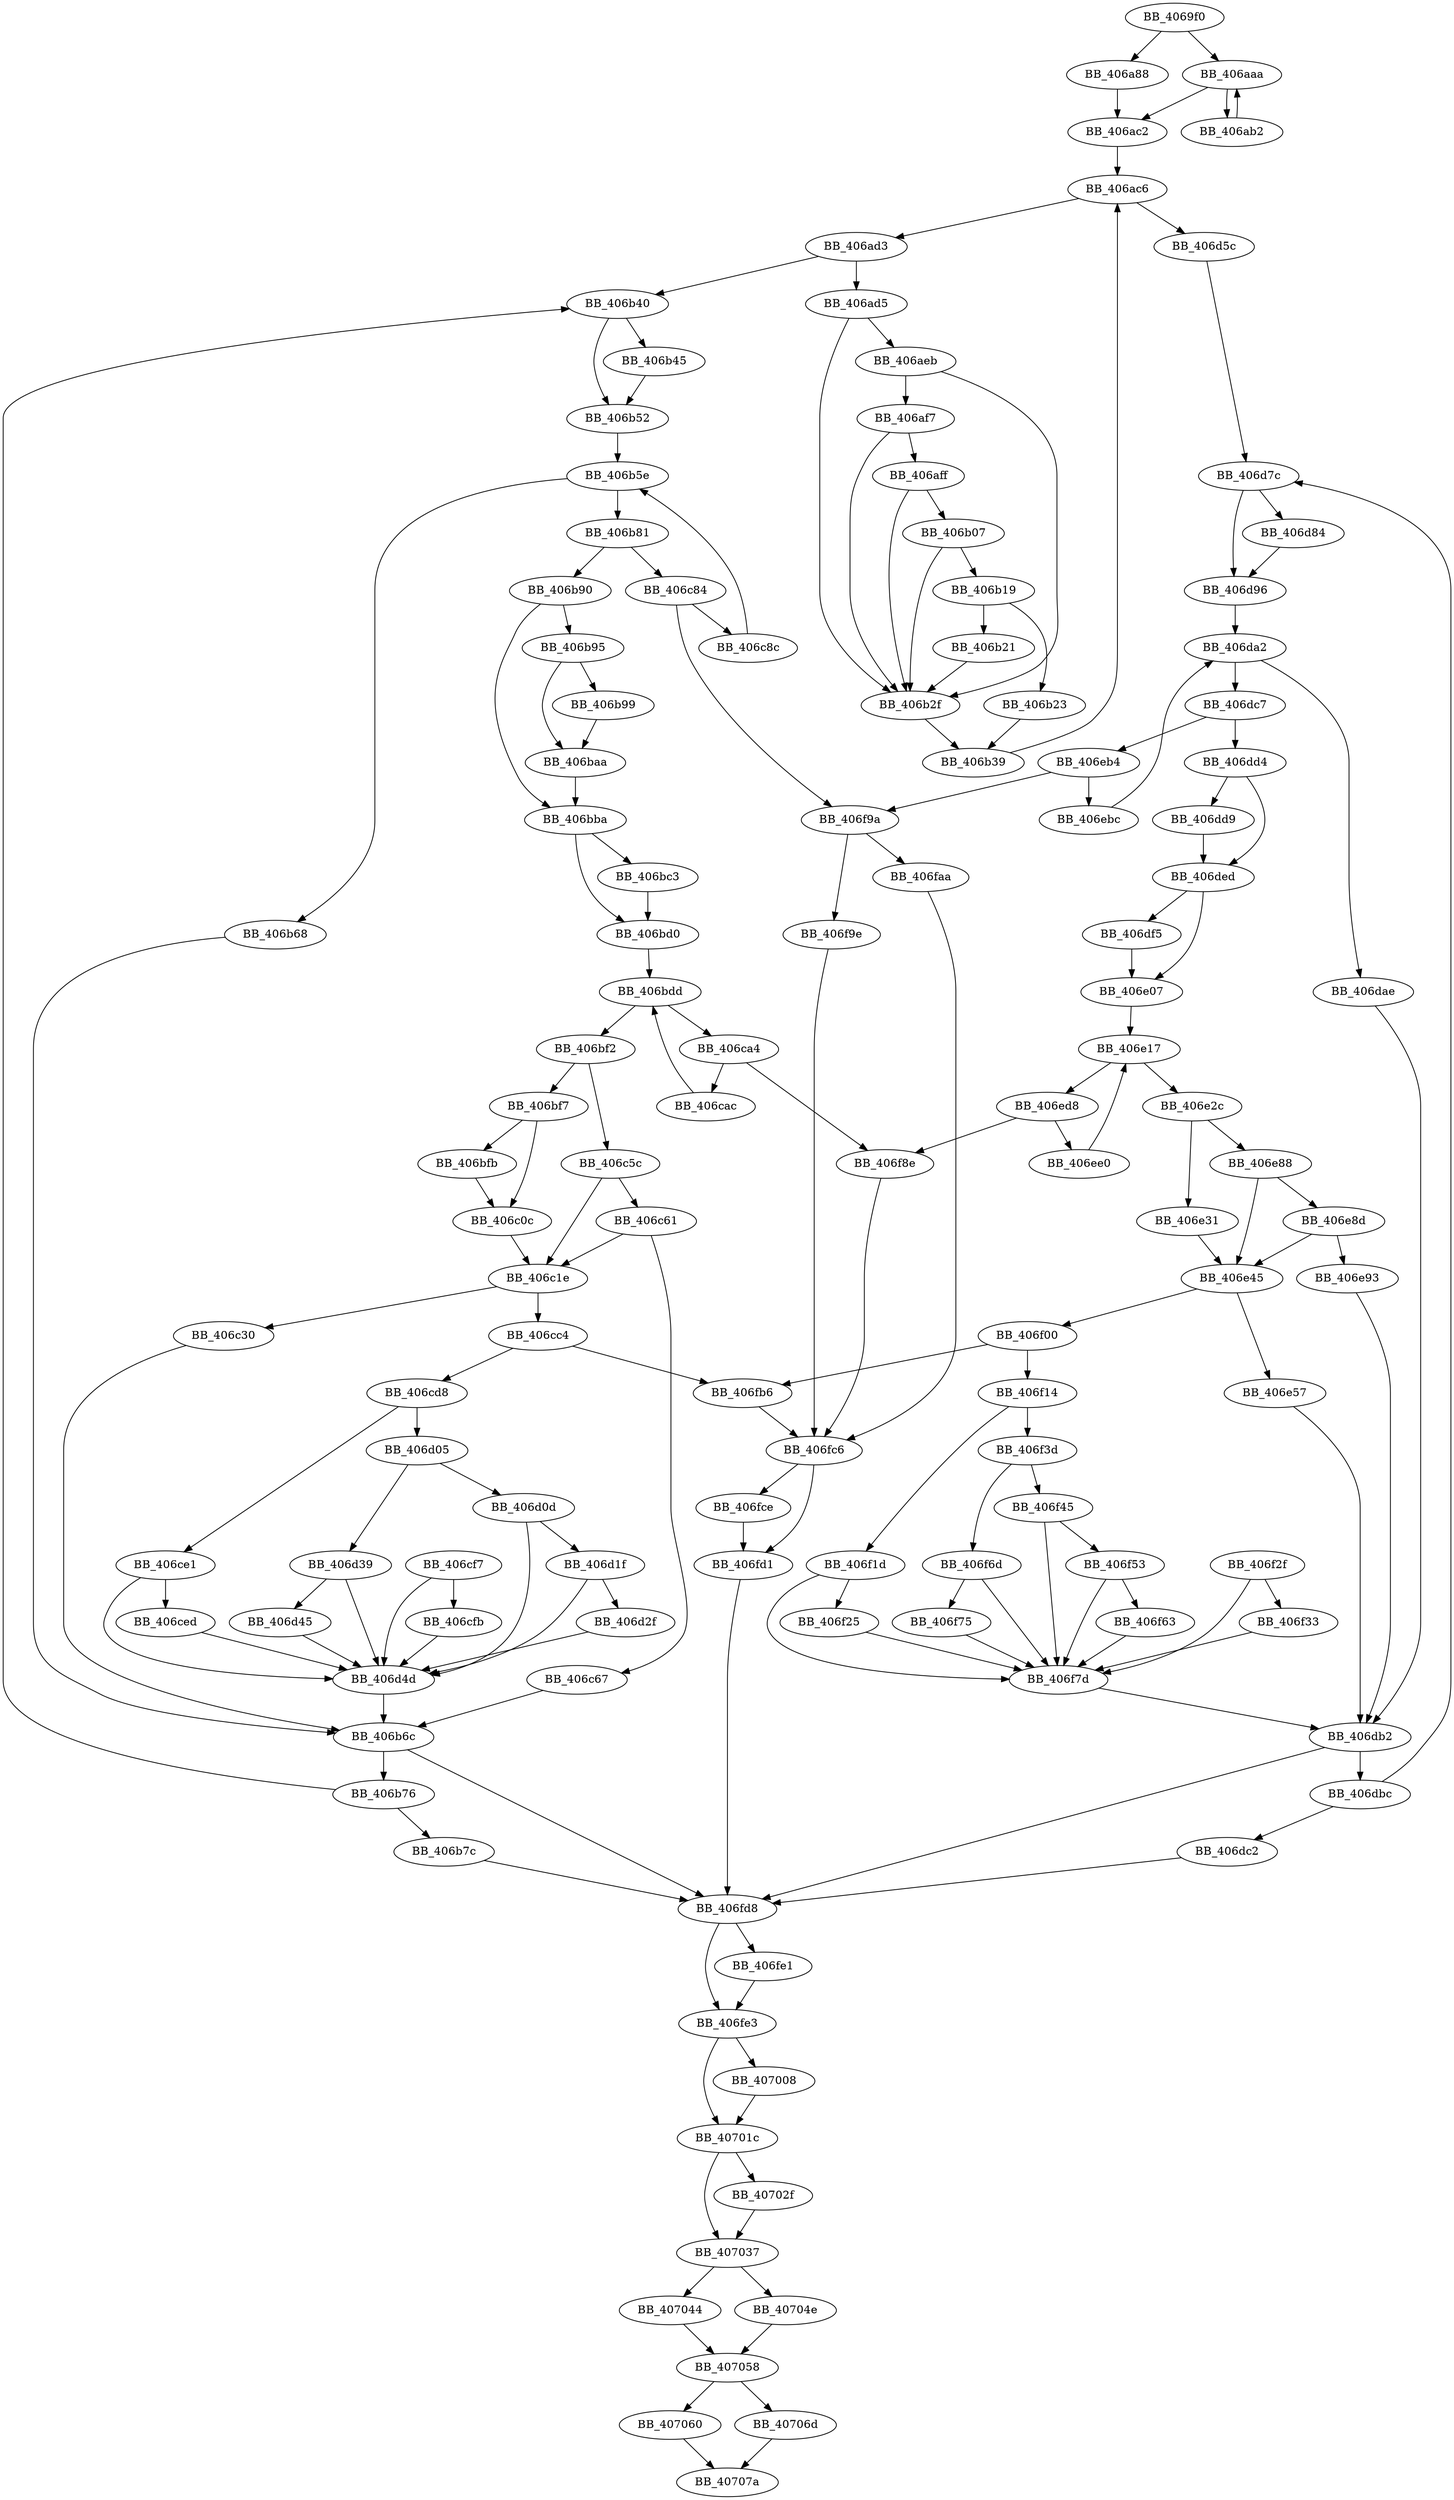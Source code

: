 DiGraph sub_4069F0{
BB_4069f0->BB_406a88
BB_4069f0->BB_406aaa
BB_406a88->BB_406ac2
BB_406aaa->BB_406ab2
BB_406aaa->BB_406ac2
BB_406ab2->BB_406aaa
BB_406ac2->BB_406ac6
BB_406ac6->BB_406ad3
BB_406ac6->BB_406d5c
BB_406ad3->BB_406ad5
BB_406ad3->BB_406b40
BB_406ad5->BB_406aeb
BB_406ad5->BB_406b2f
BB_406aeb->BB_406af7
BB_406aeb->BB_406b2f
BB_406af7->BB_406aff
BB_406af7->BB_406b2f
BB_406aff->BB_406b07
BB_406aff->BB_406b2f
BB_406b07->BB_406b19
BB_406b07->BB_406b2f
BB_406b19->BB_406b21
BB_406b19->BB_406b23
BB_406b21->BB_406b2f
BB_406b23->BB_406b39
BB_406b2f->BB_406b39
BB_406b39->BB_406ac6
BB_406b40->BB_406b45
BB_406b40->BB_406b52
BB_406b45->BB_406b52
BB_406b52->BB_406b5e
BB_406b5e->BB_406b68
BB_406b5e->BB_406b81
BB_406b68->BB_406b6c
BB_406b6c->BB_406b76
BB_406b6c->BB_406fd8
BB_406b76->BB_406b40
BB_406b76->BB_406b7c
BB_406b7c->BB_406fd8
BB_406b81->BB_406b90
BB_406b81->BB_406c84
BB_406b90->BB_406b95
BB_406b90->BB_406bba
BB_406b95->BB_406b99
BB_406b95->BB_406baa
BB_406b99->BB_406baa
BB_406baa->BB_406bba
BB_406bba->BB_406bc3
BB_406bba->BB_406bd0
BB_406bc3->BB_406bd0
BB_406bd0->BB_406bdd
BB_406bdd->BB_406bf2
BB_406bdd->BB_406ca4
BB_406bf2->BB_406bf7
BB_406bf2->BB_406c5c
BB_406bf7->BB_406bfb
BB_406bf7->BB_406c0c
BB_406bfb->BB_406c0c
BB_406c0c->BB_406c1e
BB_406c1e->BB_406c30
BB_406c1e->BB_406cc4
BB_406c30->BB_406b6c
BB_406c5c->BB_406c1e
BB_406c5c->BB_406c61
BB_406c61->BB_406c1e
BB_406c61->BB_406c67
BB_406c67->BB_406b6c
BB_406c84->BB_406c8c
BB_406c84->BB_406f9a
BB_406c8c->BB_406b5e
BB_406ca4->BB_406cac
BB_406ca4->BB_406f8e
BB_406cac->BB_406bdd
BB_406cc4->BB_406cd8
BB_406cc4->BB_406fb6
BB_406cd8->BB_406ce1
BB_406cd8->BB_406d05
BB_406ce1->BB_406ced
BB_406ce1->BB_406d4d
BB_406ced->BB_406d4d
BB_406cf7->BB_406cfb
BB_406cf7->BB_406d4d
BB_406cfb->BB_406d4d
BB_406d05->BB_406d0d
BB_406d05->BB_406d39
BB_406d0d->BB_406d1f
BB_406d0d->BB_406d4d
BB_406d1f->BB_406d2f
BB_406d1f->BB_406d4d
BB_406d2f->BB_406d4d
BB_406d39->BB_406d45
BB_406d39->BB_406d4d
BB_406d45->BB_406d4d
BB_406d4d->BB_406b6c
BB_406d5c->BB_406d7c
BB_406d7c->BB_406d84
BB_406d7c->BB_406d96
BB_406d84->BB_406d96
BB_406d96->BB_406da2
BB_406da2->BB_406dae
BB_406da2->BB_406dc7
BB_406dae->BB_406db2
BB_406db2->BB_406dbc
BB_406db2->BB_406fd8
BB_406dbc->BB_406d7c
BB_406dbc->BB_406dc2
BB_406dc2->BB_406fd8
BB_406dc7->BB_406dd4
BB_406dc7->BB_406eb4
BB_406dd4->BB_406dd9
BB_406dd4->BB_406ded
BB_406dd9->BB_406ded
BB_406ded->BB_406df5
BB_406ded->BB_406e07
BB_406df5->BB_406e07
BB_406e07->BB_406e17
BB_406e17->BB_406e2c
BB_406e17->BB_406ed8
BB_406e2c->BB_406e31
BB_406e2c->BB_406e88
BB_406e31->BB_406e45
BB_406e45->BB_406e57
BB_406e45->BB_406f00
BB_406e57->BB_406db2
BB_406e88->BB_406e45
BB_406e88->BB_406e8d
BB_406e8d->BB_406e45
BB_406e8d->BB_406e93
BB_406e93->BB_406db2
BB_406eb4->BB_406ebc
BB_406eb4->BB_406f9a
BB_406ebc->BB_406da2
BB_406ed8->BB_406ee0
BB_406ed8->BB_406f8e
BB_406ee0->BB_406e17
BB_406f00->BB_406f14
BB_406f00->BB_406fb6
BB_406f14->BB_406f1d
BB_406f14->BB_406f3d
BB_406f1d->BB_406f25
BB_406f1d->BB_406f7d
BB_406f25->BB_406f7d
BB_406f2f->BB_406f33
BB_406f2f->BB_406f7d
BB_406f33->BB_406f7d
BB_406f3d->BB_406f45
BB_406f3d->BB_406f6d
BB_406f45->BB_406f53
BB_406f45->BB_406f7d
BB_406f53->BB_406f63
BB_406f53->BB_406f7d
BB_406f63->BB_406f7d
BB_406f6d->BB_406f75
BB_406f6d->BB_406f7d
BB_406f75->BB_406f7d
BB_406f7d->BB_406db2
BB_406f8e->BB_406fc6
BB_406f9a->BB_406f9e
BB_406f9a->BB_406faa
BB_406f9e->BB_406fc6
BB_406faa->BB_406fc6
BB_406fb6->BB_406fc6
BB_406fc6->BB_406fce
BB_406fc6->BB_406fd1
BB_406fce->BB_406fd1
BB_406fd1->BB_406fd8
BB_406fd8->BB_406fe1
BB_406fd8->BB_406fe3
BB_406fe1->BB_406fe3
BB_406fe3->BB_407008
BB_406fe3->BB_40701c
BB_407008->BB_40701c
BB_40701c->BB_40702f
BB_40701c->BB_407037
BB_40702f->BB_407037
BB_407037->BB_407044
BB_407037->BB_40704e
BB_407044->BB_407058
BB_40704e->BB_407058
BB_407058->BB_407060
BB_407058->BB_40706d
BB_407060->BB_40707a
BB_40706d->BB_40707a
}
